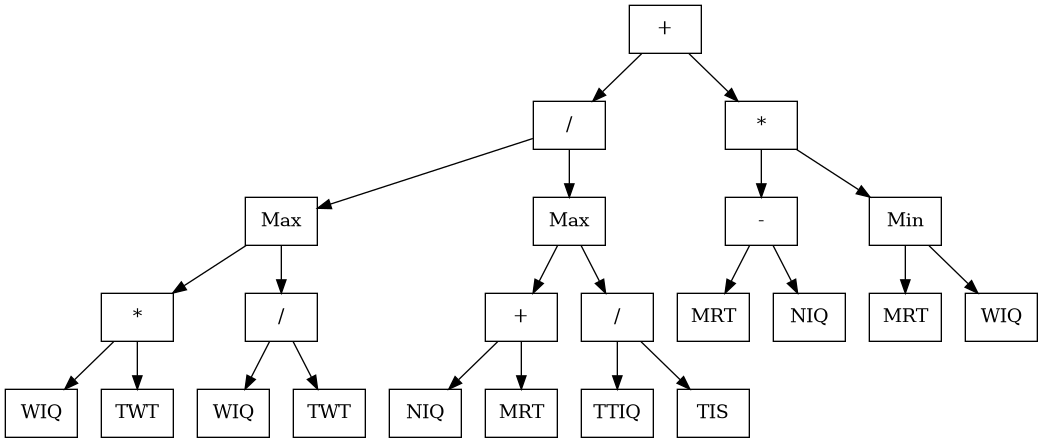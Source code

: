 @startuml

digraph g {
graph [ordering=out];
node [shape=rectangle];
n[label = "+"];
n0[label = "/"];
n00[label = "Max"];
n000[label = "*"];
n0000[label = "WIQ"];
n000 -> n0000;
n0001[label = "TWT"];
n000 -> n0001;
n00 -> n000;
n001[label = "/"];
n0010[label = "WIQ"];
n001 -> n0010;
n0011[label = "TWT"];
n001 -> n0011;
n00 -> n001;
n0 -> n00;
n01[label = "Max"];
n010[label = "+"];
n0100[label = "NIQ"];
n010 -> n0100;
n0101[label = "MRT"];
n010 -> n0101;
n01 -> n010;
n011[label = "/"];
n0110[label = "TTIQ"];
n011 -> n0110;
n0111[label = "TIS"];
n011 -> n0111;
n01 -> n011;
n0 -> n01;
n -> n0;
n1[label = "*"];
n10[label = "-"];
n100[label = "MRT"];
n10 -> n100;
n101[label = "NIQ"];
n10 -> n101;
n1 -> n10;
n11[label = "Min"];
n110[label = "MRT"];
n11 -> n110;
n111[label = "WIQ"];
n11 -> n111;
n1 -> n11;
n -> n1;
}

@enduml